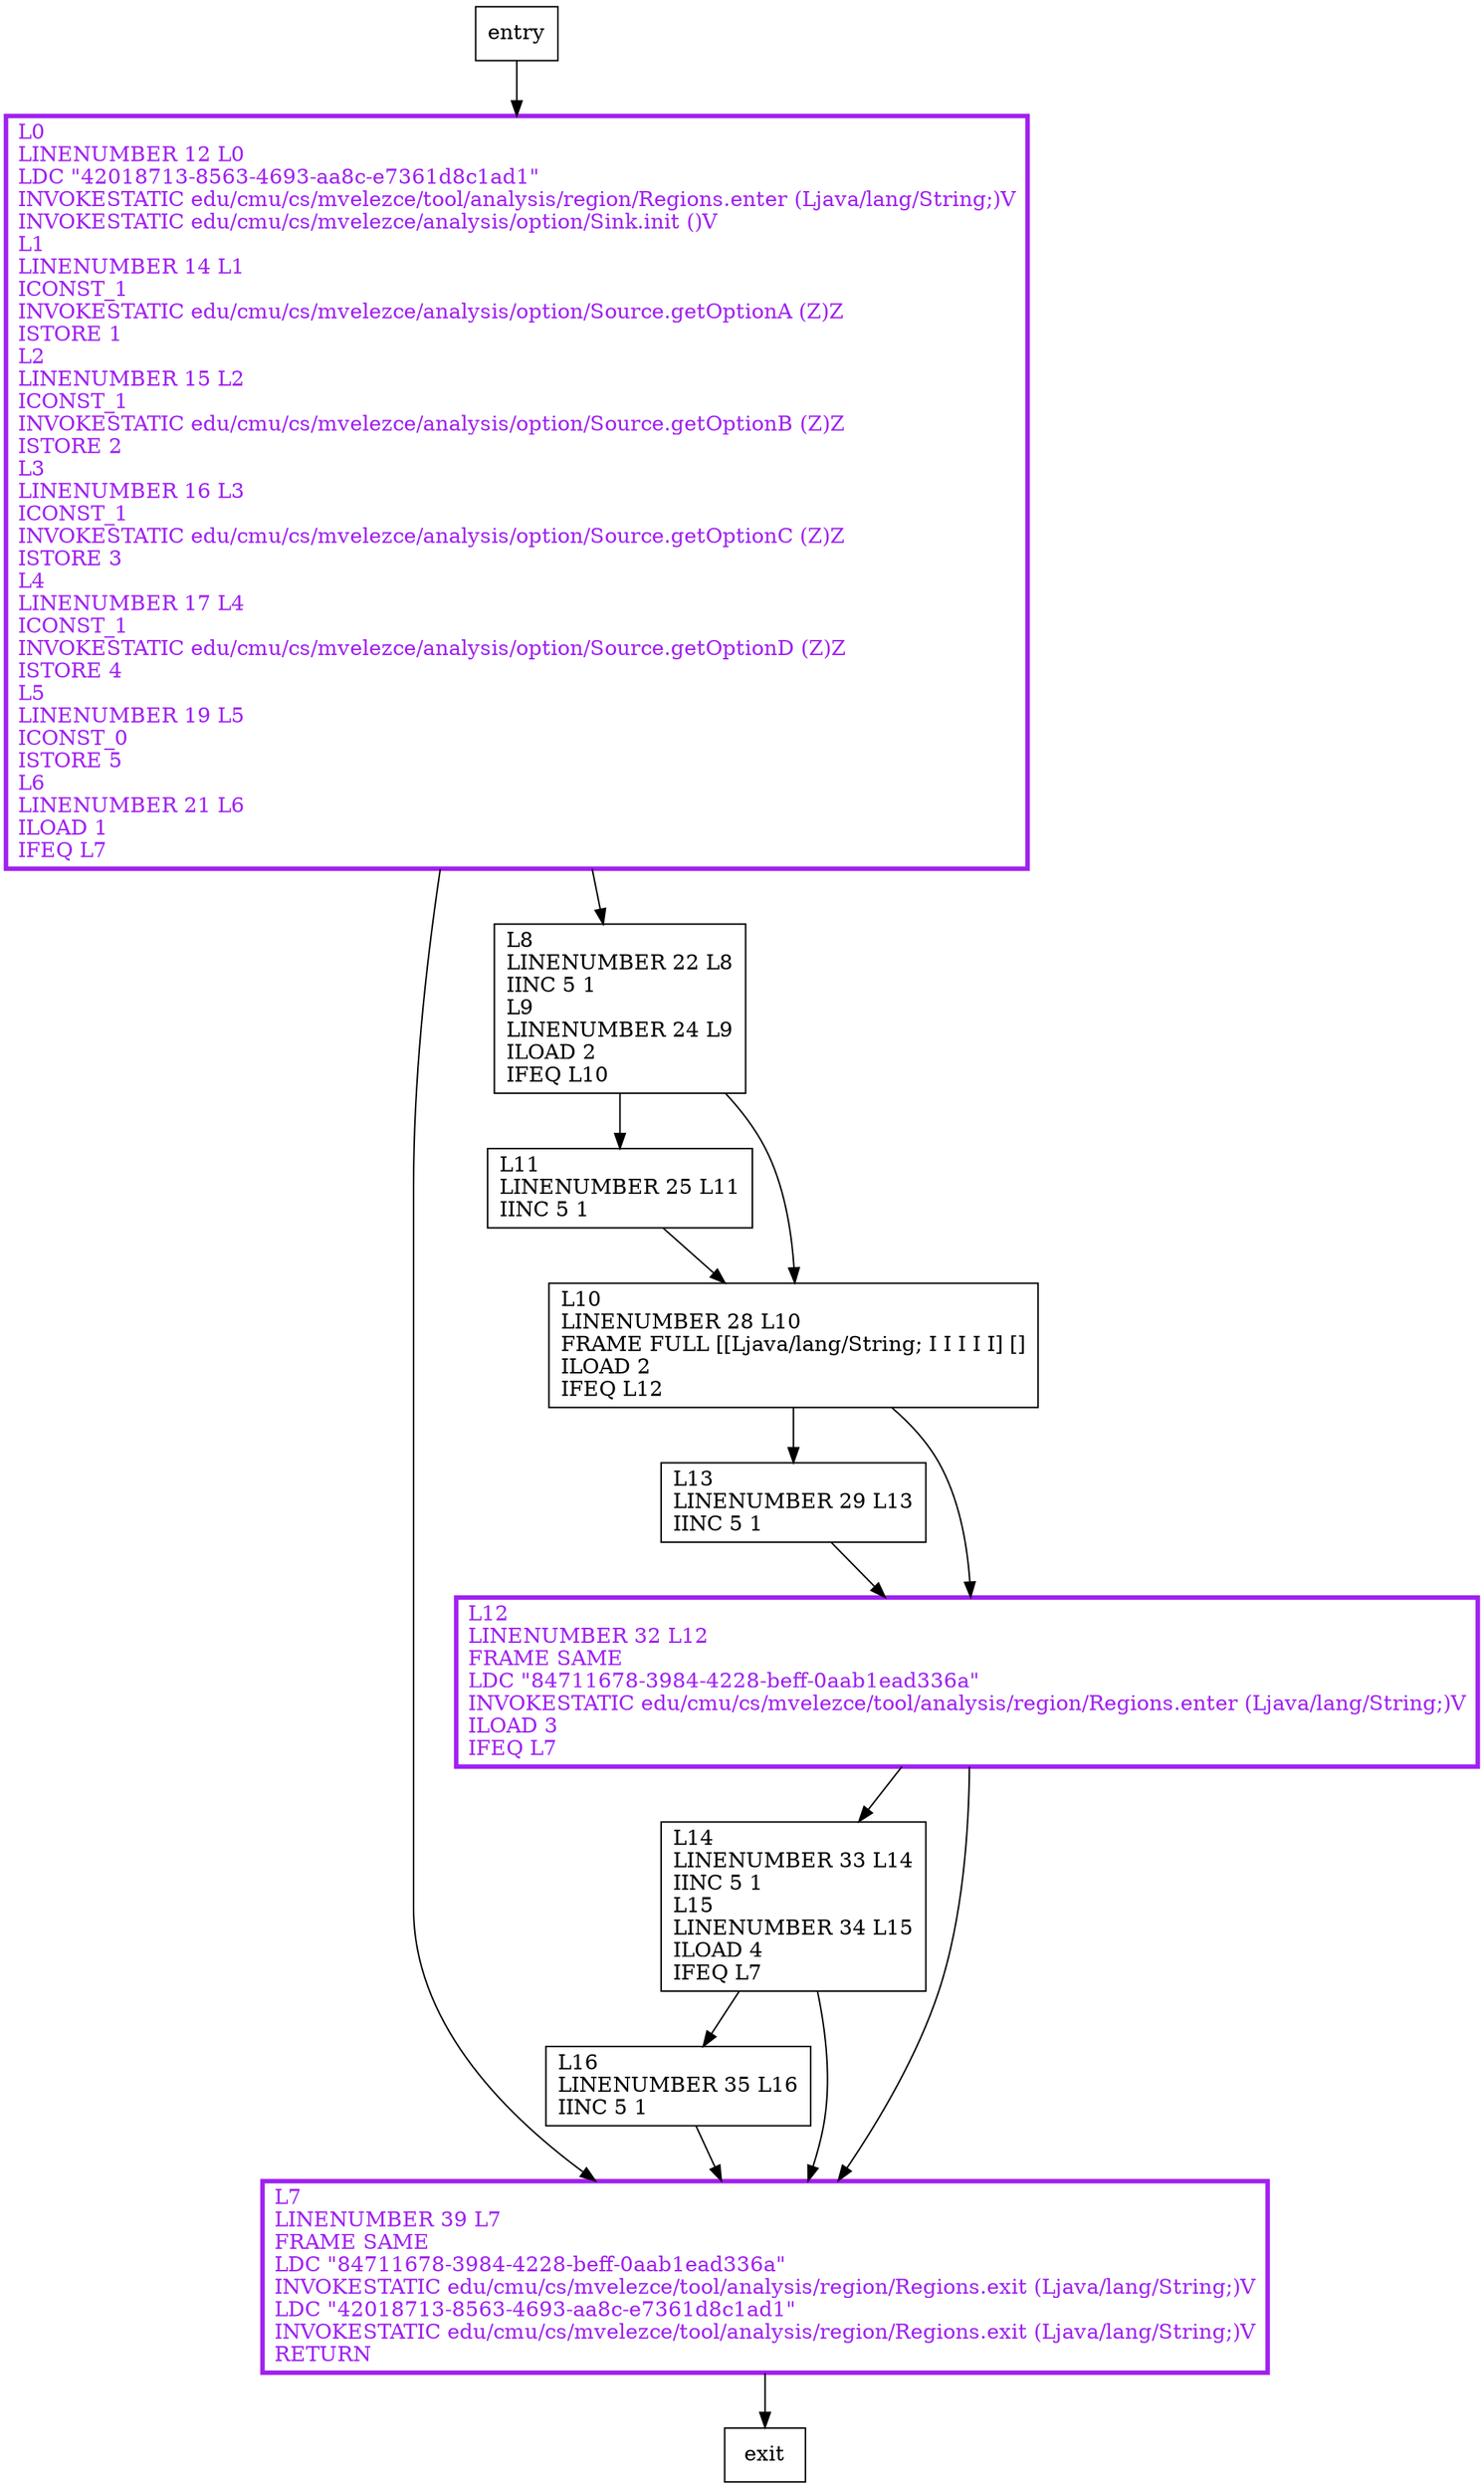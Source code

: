 digraph main {
node [shape=record];
280107563 [label="L13\lLINENUMBER 29 L13\lIINC 5 1\l"];
859309434 [label="L11\lLINENUMBER 25 L11\lIINC 5 1\l"];
1925146311 [label="L16\lLINENUMBER 35 L16\lIINC 5 1\l"];
23044163 [label="L14\lLINENUMBER 33 L14\lIINC 5 1\lL15\lLINENUMBER 34 L15\lILOAD 4\lIFEQ L7\l"];
1566147754 [label="L10\lLINENUMBER 28 L10\lFRAME FULL [[Ljava/lang/String; I I I I I] []\lILOAD 2\lIFEQ L12\l"];
886353575 [label="L7\lLINENUMBER 39 L7\lFRAME SAME\lLDC \"84711678-3984-4228-beff-0aab1ead336a\"\lINVOKESTATIC edu/cmu/cs/mvelezce/tool/analysis/region/Regions.exit (Ljava/lang/String;)V\lLDC \"42018713-8563-4693-aa8c-e7361d8c1ad1\"\lINVOKESTATIC edu/cmu/cs/mvelezce/tool/analysis/region/Regions.exit (Ljava/lang/String;)V\lRETURN\l"];
1251934964 [label="L8\lLINENUMBER 22 L8\lIINC 5 1\lL9\lLINENUMBER 24 L9\lILOAD 2\lIFEQ L10\l"];
579351596 [label="L12\lLINENUMBER 32 L12\lFRAME SAME\lLDC \"84711678-3984-4228-beff-0aab1ead336a\"\lINVOKESTATIC edu/cmu/cs/mvelezce/tool/analysis/region/Regions.enter (Ljava/lang/String;)V\lILOAD 3\lIFEQ L7\l"];
1839232510 [label="L0\lLINENUMBER 12 L0\lLDC \"42018713-8563-4693-aa8c-e7361d8c1ad1\"\lINVOKESTATIC edu/cmu/cs/mvelezce/tool/analysis/region/Regions.enter (Ljava/lang/String;)V\lINVOKESTATIC edu/cmu/cs/mvelezce/analysis/option/Sink.init ()V\lL1\lLINENUMBER 14 L1\lICONST_1\lINVOKESTATIC edu/cmu/cs/mvelezce/analysis/option/Source.getOptionA (Z)Z\lISTORE 1\lL2\lLINENUMBER 15 L2\lICONST_1\lINVOKESTATIC edu/cmu/cs/mvelezce/analysis/option/Source.getOptionB (Z)Z\lISTORE 2\lL3\lLINENUMBER 16 L3\lICONST_1\lINVOKESTATIC edu/cmu/cs/mvelezce/analysis/option/Source.getOptionC (Z)Z\lISTORE 3\lL4\lLINENUMBER 17 L4\lICONST_1\lINVOKESTATIC edu/cmu/cs/mvelezce/analysis/option/Source.getOptionD (Z)Z\lISTORE 4\lL5\lLINENUMBER 19 L5\lICONST_0\lISTORE 5\lL6\lLINENUMBER 21 L6\lILOAD 1\lIFEQ L7\l"];
entry;
exit;
entry -> 1839232510;
280107563 -> 579351596;
859309434 -> 1566147754;
1925146311 -> 886353575;
23044163 -> 1925146311;
23044163 -> 886353575;
1566147754 -> 280107563;
1566147754 -> 579351596;
886353575 -> exit;
1251934964 -> 859309434;
1251934964 -> 1566147754;
579351596 -> 23044163;
579351596 -> 886353575;
1839232510 -> 886353575;
1839232510 -> 1251934964;
886353575[fontcolor="purple", penwidth=3, color="purple"];
579351596[fontcolor="purple", penwidth=3, color="purple"];
1839232510[fontcolor="purple", penwidth=3, color="purple"];
}
